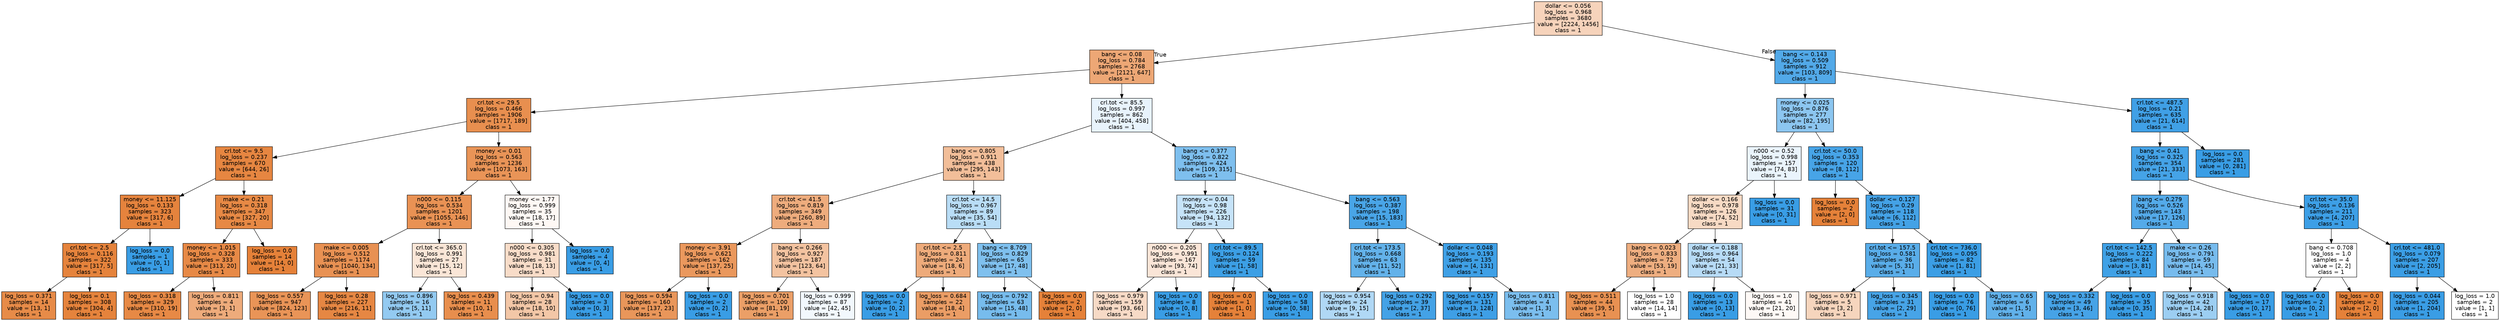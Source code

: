 digraph Tree {
node [shape=box, style="filled", color="black", fontname="helvetica"] ;
edge [fontname="helvetica"] ;
0 [label="dollar <= 0.056\nlog_loss = 0.968\nsamples = 3680\nvalue = [2224, 1456]\nclass = 1", fillcolor="#f6d3bb"] ;
1 [label="bang <= 0.08\nlog_loss = 0.784\nsamples = 2768\nvalue = [2121, 647]\nclass = 1", fillcolor="#eda775"] ;
0 -> 1 [labeldistance=2.5, labelangle=45, headlabel="True"] ;
2 [label="crl.tot <= 29.5\nlog_loss = 0.466\nsamples = 1906\nvalue = [1717, 189]\nclass = 1", fillcolor="#e88f4f"] ;
1 -> 2 ;
3 [label="crl.tot <= 9.5\nlog_loss = 0.237\nsamples = 670\nvalue = [644, 26]\nclass = 1", fillcolor="#e68641"] ;
2 -> 3 ;
4 [label="money <= 11.125\nlog_loss = 0.133\nsamples = 323\nvalue = [317, 6]\nclass = 1", fillcolor="#e5833d"] ;
3 -> 4 ;
5 [label="crl.tot <= 2.5\nlog_loss = 0.116\nsamples = 322\nvalue = [317, 5]\nclass = 1", fillcolor="#e5833c"] ;
4 -> 5 ;
6 [label="log_loss = 0.371\nsamples = 14\nvalue = [13, 1]\nclass = 1", fillcolor="#e78b48"] ;
5 -> 6 ;
7 [label="log_loss = 0.1\nsamples = 308\nvalue = [304, 4]\nclass = 1", fillcolor="#e5833c"] ;
5 -> 7 ;
8 [label="log_loss = 0.0\nsamples = 1\nvalue = [0, 1]\nclass = 1", fillcolor="#399de5"] ;
4 -> 8 ;
9 [label="make <= 0.21\nlog_loss = 0.318\nsamples = 347\nvalue = [327, 20]\nclass = 1", fillcolor="#e78945"] ;
3 -> 9 ;
10 [label="money <= 1.015\nlog_loss = 0.328\nsamples = 333\nvalue = [313, 20]\nclass = 1", fillcolor="#e78946"] ;
9 -> 10 ;
11 [label="log_loss = 0.318\nsamples = 329\nvalue = [310, 19]\nclass = 1", fillcolor="#e78945"] ;
10 -> 11 ;
12 [label="log_loss = 0.811\nsamples = 4\nvalue = [3, 1]\nclass = 1", fillcolor="#eeab7b"] ;
10 -> 12 ;
13 [label="log_loss = 0.0\nsamples = 14\nvalue = [14, 0]\nclass = 1", fillcolor="#e58139"] ;
9 -> 13 ;
14 [label="money <= 0.01\nlog_loss = 0.563\nsamples = 1236\nvalue = [1073, 163]\nclass = 1", fillcolor="#e99457"] ;
2 -> 14 ;
15 [label="n000 <= 0.115\nlog_loss = 0.534\nsamples = 1201\nvalue = [1055, 146]\nclass = 1", fillcolor="#e99254"] ;
14 -> 15 ;
16 [label="make <= 0.005\nlog_loss = 0.512\nsamples = 1174\nvalue = [1040, 134]\nclass = 1", fillcolor="#e89153"] ;
15 -> 16 ;
17 [label="log_loss = 0.557\nsamples = 947\nvalue = [824, 123]\nclass = 1", fillcolor="#e99457"] ;
16 -> 17 ;
18 [label="log_loss = 0.28\nsamples = 227\nvalue = [216, 11]\nclass = 1", fillcolor="#e68743"] ;
16 -> 18 ;
19 [label="crl.tot <= 365.0\nlog_loss = 0.991\nsamples = 27\nvalue = [15, 12]\nclass = 1", fillcolor="#fae6d7"] ;
15 -> 19 ;
20 [label="log_loss = 0.896\nsamples = 16\nvalue = [5, 11]\nclass = 1", fillcolor="#93caf1"] ;
19 -> 20 ;
21 [label="log_loss = 0.439\nsamples = 11\nvalue = [10, 1]\nclass = 1", fillcolor="#e88e4d"] ;
19 -> 21 ;
22 [label="money <= 1.77\nlog_loss = 0.999\nsamples = 35\nvalue = [18, 17]\nclass = 1", fillcolor="#fef8f4"] ;
14 -> 22 ;
23 [label="n000 <= 0.305\nlog_loss = 0.981\nsamples = 31\nvalue = [18, 13]\nclass = 1", fillcolor="#f8dcc8"] ;
22 -> 23 ;
24 [label="log_loss = 0.94\nsamples = 28\nvalue = [18, 10]\nclass = 1", fillcolor="#f3c7a7"] ;
23 -> 24 ;
25 [label="log_loss = 0.0\nsamples = 3\nvalue = [0, 3]\nclass = 1", fillcolor="#399de5"] ;
23 -> 25 ;
26 [label="log_loss = 0.0\nsamples = 4\nvalue = [0, 4]\nclass = 1", fillcolor="#399de5"] ;
22 -> 26 ;
27 [label="crl.tot <= 85.5\nlog_loss = 0.997\nsamples = 862\nvalue = [404, 458]\nclass = 1", fillcolor="#e8f3fc"] ;
1 -> 27 ;
28 [label="bang <= 0.805\nlog_loss = 0.911\nsamples = 438\nvalue = [295, 143]\nclass = 1", fillcolor="#f2be99"] ;
27 -> 28 ;
29 [label="crl.tot <= 41.5\nlog_loss = 0.819\nsamples = 349\nvalue = [260, 89]\nclass = 1", fillcolor="#eeac7d"] ;
28 -> 29 ;
30 [label="money <= 3.91\nlog_loss = 0.621\nsamples = 162\nvalue = [137, 25]\nclass = 1", fillcolor="#ea985d"] ;
29 -> 30 ;
31 [label="log_loss = 0.594\nsamples = 160\nvalue = [137, 23]\nclass = 1", fillcolor="#e9965a"] ;
30 -> 31 ;
32 [label="log_loss = 0.0\nsamples = 2\nvalue = [0, 2]\nclass = 1", fillcolor="#399de5"] ;
30 -> 32 ;
33 [label="bang <= 0.266\nlog_loss = 0.927\nsamples = 187\nvalue = [123, 64]\nclass = 1", fillcolor="#f3c3a0"] ;
29 -> 33 ;
34 [label="log_loss = 0.701\nsamples = 100\nvalue = [81, 19]\nclass = 1", fillcolor="#eb9f67"] ;
33 -> 34 ;
35 [label="log_loss = 0.999\nsamples = 87\nvalue = [42, 45]\nclass = 1", fillcolor="#f2f8fd"] ;
33 -> 35 ;
36 [label="crl.tot <= 14.5\nlog_loss = 0.967\nsamples = 89\nvalue = [35, 54]\nclass = 1", fillcolor="#b9ddf6"] ;
28 -> 36 ;
37 [label="crl.tot <= 2.5\nlog_loss = 0.811\nsamples = 24\nvalue = [18, 6]\nclass = 1", fillcolor="#eeab7b"] ;
36 -> 37 ;
38 [label="log_loss = 0.0\nsamples = 2\nvalue = [0, 2]\nclass = 1", fillcolor="#399de5"] ;
37 -> 38 ;
39 [label="log_loss = 0.684\nsamples = 22\nvalue = [18, 4]\nclass = 1", fillcolor="#eb9d65"] ;
37 -> 39 ;
40 [label="bang <= 8.709\nlog_loss = 0.829\nsamples = 65\nvalue = [17, 48]\nclass = 1", fillcolor="#7fc0ee"] ;
36 -> 40 ;
41 [label="log_loss = 0.792\nsamples = 63\nvalue = [15, 48]\nclass = 1", fillcolor="#77bced"] ;
40 -> 41 ;
42 [label="log_loss = 0.0\nsamples = 2\nvalue = [2, 0]\nclass = 1", fillcolor="#e58139"] ;
40 -> 42 ;
43 [label="bang <= 0.377\nlog_loss = 0.822\nsamples = 424\nvalue = [109, 315]\nclass = 1", fillcolor="#7ebfee"] ;
27 -> 43 ;
44 [label="money <= 0.04\nlog_loss = 0.98\nsamples = 226\nvalue = [94, 132]\nclass = 1", fillcolor="#c6e3f8"] ;
43 -> 44 ;
45 [label="n000 <= 0.205\nlog_loss = 0.991\nsamples = 167\nvalue = [93, 74]\nclass = 1", fillcolor="#fae5d7"] ;
44 -> 45 ;
46 [label="log_loss = 0.979\nsamples = 159\nvalue = [93, 66]\nclass = 1", fillcolor="#f7dac6"] ;
45 -> 46 ;
47 [label="log_loss = 0.0\nsamples = 8\nvalue = [0, 8]\nclass = 1", fillcolor="#399de5"] ;
45 -> 47 ;
48 [label="crl.tot <= 89.5\nlog_loss = 0.124\nsamples = 59\nvalue = [1, 58]\nclass = 1", fillcolor="#3c9fe5"] ;
44 -> 48 ;
49 [label="log_loss = 0.0\nsamples = 1\nvalue = [1, 0]\nclass = 1", fillcolor="#e58139"] ;
48 -> 49 ;
50 [label="log_loss = 0.0\nsamples = 58\nvalue = [0, 58]\nclass = 1", fillcolor="#399de5"] ;
48 -> 50 ;
51 [label="bang <= 0.563\nlog_loss = 0.387\nsamples = 198\nvalue = [15, 183]\nclass = 1", fillcolor="#49a5e7"] ;
43 -> 51 ;
52 [label="crl.tot <= 173.5\nlog_loss = 0.668\nsamples = 63\nvalue = [11, 52]\nclass = 1", fillcolor="#63b2ea"] ;
51 -> 52 ;
53 [label="log_loss = 0.954\nsamples = 24\nvalue = [9, 15]\nclass = 1", fillcolor="#b0d8f5"] ;
52 -> 53 ;
54 [label="log_loss = 0.292\nsamples = 39\nvalue = [2, 37]\nclass = 1", fillcolor="#44a2e6"] ;
52 -> 54 ;
55 [label="dollar <= 0.048\nlog_loss = 0.193\nsamples = 135\nvalue = [4, 131]\nclass = 1", fillcolor="#3fa0e6"] ;
51 -> 55 ;
56 [label="log_loss = 0.157\nsamples = 131\nvalue = [3, 128]\nclass = 1", fillcolor="#3e9fe6"] ;
55 -> 56 ;
57 [label="log_loss = 0.811\nsamples = 4\nvalue = [1, 3]\nclass = 1", fillcolor="#7bbeee"] ;
55 -> 57 ;
58 [label="bang <= 0.143\nlog_loss = 0.509\nsamples = 912\nvalue = [103, 809]\nclass = 1", fillcolor="#52a9e8"] ;
0 -> 58 [labeldistance=2.5, labelangle=-45, headlabel="False"] ;
59 [label="money <= 0.025\nlog_loss = 0.876\nsamples = 277\nvalue = [82, 195]\nclass = 1", fillcolor="#8cc6f0"] ;
58 -> 59 ;
60 [label="n000 <= 0.52\nlog_loss = 0.998\nsamples = 157\nvalue = [74, 83]\nclass = 1", fillcolor="#eaf4fc"] ;
59 -> 60 ;
61 [label="dollar <= 0.166\nlog_loss = 0.978\nsamples = 126\nvalue = [74, 52]\nclass = 1", fillcolor="#f7dac4"] ;
60 -> 61 ;
62 [label="bang <= 0.023\nlog_loss = 0.833\nsamples = 72\nvalue = [53, 19]\nclass = 1", fillcolor="#eeae80"] ;
61 -> 62 ;
63 [label="log_loss = 0.511\nsamples = 44\nvalue = [39, 5]\nclass = 1", fillcolor="#e89152"] ;
62 -> 63 ;
64 [label="log_loss = 1.0\nsamples = 28\nvalue = [14, 14]\nclass = 1", fillcolor="#ffffff"] ;
62 -> 64 ;
65 [label="dollar <= 0.188\nlog_loss = 0.964\nsamples = 54\nvalue = [21, 33]\nclass = 1", fillcolor="#b7dbf6"] ;
61 -> 65 ;
66 [label="log_loss = 0.0\nsamples = 13\nvalue = [0, 13]\nclass = 1", fillcolor="#399de5"] ;
65 -> 66 ;
67 [label="log_loss = 1.0\nsamples = 41\nvalue = [21, 20]\nclass = 1", fillcolor="#fef9f6"] ;
65 -> 67 ;
68 [label="log_loss = 0.0\nsamples = 31\nvalue = [0, 31]\nclass = 1", fillcolor="#399de5"] ;
60 -> 68 ;
69 [label="crl.tot <= 50.0\nlog_loss = 0.353\nsamples = 120\nvalue = [8, 112]\nclass = 1", fillcolor="#47a4e7"] ;
59 -> 69 ;
70 [label="log_loss = 0.0\nsamples = 2\nvalue = [2, 0]\nclass = 1", fillcolor="#e58139"] ;
69 -> 70 ;
71 [label="dollar <= 0.127\nlog_loss = 0.29\nsamples = 118\nvalue = [6, 112]\nclass = 1", fillcolor="#44a2e6"] ;
69 -> 71 ;
72 [label="crl.tot <= 157.5\nlog_loss = 0.581\nsamples = 36\nvalue = [5, 31]\nclass = 1", fillcolor="#59ade9"] ;
71 -> 72 ;
73 [label="log_loss = 0.971\nsamples = 5\nvalue = [3, 2]\nclass = 1", fillcolor="#f6d5bd"] ;
72 -> 73 ;
74 [label="log_loss = 0.345\nsamples = 31\nvalue = [2, 29]\nclass = 1", fillcolor="#47a4e7"] ;
72 -> 74 ;
75 [label="crl.tot <= 736.0\nlog_loss = 0.095\nsamples = 82\nvalue = [1, 81]\nclass = 1", fillcolor="#3b9ee5"] ;
71 -> 75 ;
76 [label="log_loss = 0.0\nsamples = 76\nvalue = [0, 76]\nclass = 1", fillcolor="#399de5"] ;
75 -> 76 ;
77 [label="log_loss = 0.65\nsamples = 6\nvalue = [1, 5]\nclass = 1", fillcolor="#61b1ea"] ;
75 -> 77 ;
78 [label="crl.tot <= 487.5\nlog_loss = 0.21\nsamples = 635\nvalue = [21, 614]\nclass = 1", fillcolor="#40a0e6"] ;
58 -> 78 ;
79 [label="bang <= 0.41\nlog_loss = 0.325\nsamples = 354\nvalue = [21, 333]\nclass = 1", fillcolor="#45a3e7"] ;
78 -> 79 ;
80 [label="bang <= 0.279\nlog_loss = 0.526\nsamples = 143\nvalue = [17, 126]\nclass = 1", fillcolor="#54aae9"] ;
79 -> 80 ;
81 [label="crl.tot <= 142.5\nlog_loss = 0.222\nsamples = 84\nvalue = [3, 81]\nclass = 1", fillcolor="#40a1e6"] ;
80 -> 81 ;
82 [label="log_loss = 0.332\nsamples = 49\nvalue = [3, 46]\nclass = 1", fillcolor="#46a3e7"] ;
81 -> 82 ;
83 [label="log_loss = 0.0\nsamples = 35\nvalue = [0, 35]\nclass = 1", fillcolor="#399de5"] ;
81 -> 83 ;
84 [label="make <= 0.26\nlog_loss = 0.791\nsamples = 59\nvalue = [14, 45]\nclass = 1", fillcolor="#77bbed"] ;
80 -> 84 ;
85 [label="log_loss = 0.918\nsamples = 42\nvalue = [14, 28]\nclass = 1", fillcolor="#9ccef2"] ;
84 -> 85 ;
86 [label="log_loss = 0.0\nsamples = 17\nvalue = [0, 17]\nclass = 1", fillcolor="#399de5"] ;
84 -> 86 ;
87 [label="crl.tot <= 35.0\nlog_loss = 0.136\nsamples = 211\nvalue = [4, 207]\nclass = 1", fillcolor="#3d9fe6"] ;
79 -> 87 ;
88 [label="bang <= 0.708\nlog_loss = 1.0\nsamples = 4\nvalue = [2, 2]\nclass = 1", fillcolor="#ffffff"] ;
87 -> 88 ;
89 [label="log_loss = 0.0\nsamples = 2\nvalue = [0, 2]\nclass = 1", fillcolor="#399de5"] ;
88 -> 89 ;
90 [label="log_loss = 0.0\nsamples = 2\nvalue = [2, 0]\nclass = 1", fillcolor="#e58139"] ;
88 -> 90 ;
91 [label="crl.tot <= 481.0\nlog_loss = 0.079\nsamples = 207\nvalue = [2, 205]\nclass = 1", fillcolor="#3b9ee5"] ;
87 -> 91 ;
92 [label="log_loss = 0.044\nsamples = 205\nvalue = [1, 204]\nclass = 1", fillcolor="#3a9de5"] ;
91 -> 92 ;
93 [label="log_loss = 1.0\nsamples = 2\nvalue = [1, 1]\nclass = 1", fillcolor="#ffffff"] ;
91 -> 93 ;
94 [label="log_loss = 0.0\nsamples = 281\nvalue = [0, 281]\nclass = 1", fillcolor="#399de5"] ;
78 -> 94 ;
}